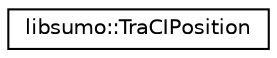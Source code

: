 digraph "Graphical Class Hierarchy"
{
  edge [fontname="Helvetica",fontsize="10",labelfontname="Helvetica",labelfontsize="10"];
  node [fontname="Helvetica",fontsize="10",shape=record];
  rankdir="LR";
  Node0 [label="libsumo::TraCIPosition",height=0.2,width=0.4,color="black", fillcolor="white", style="filled",URL="$d7/d40/structlibsumo_1_1_tra_c_i_position.html",tooltip="A 3D-position. "];
}
